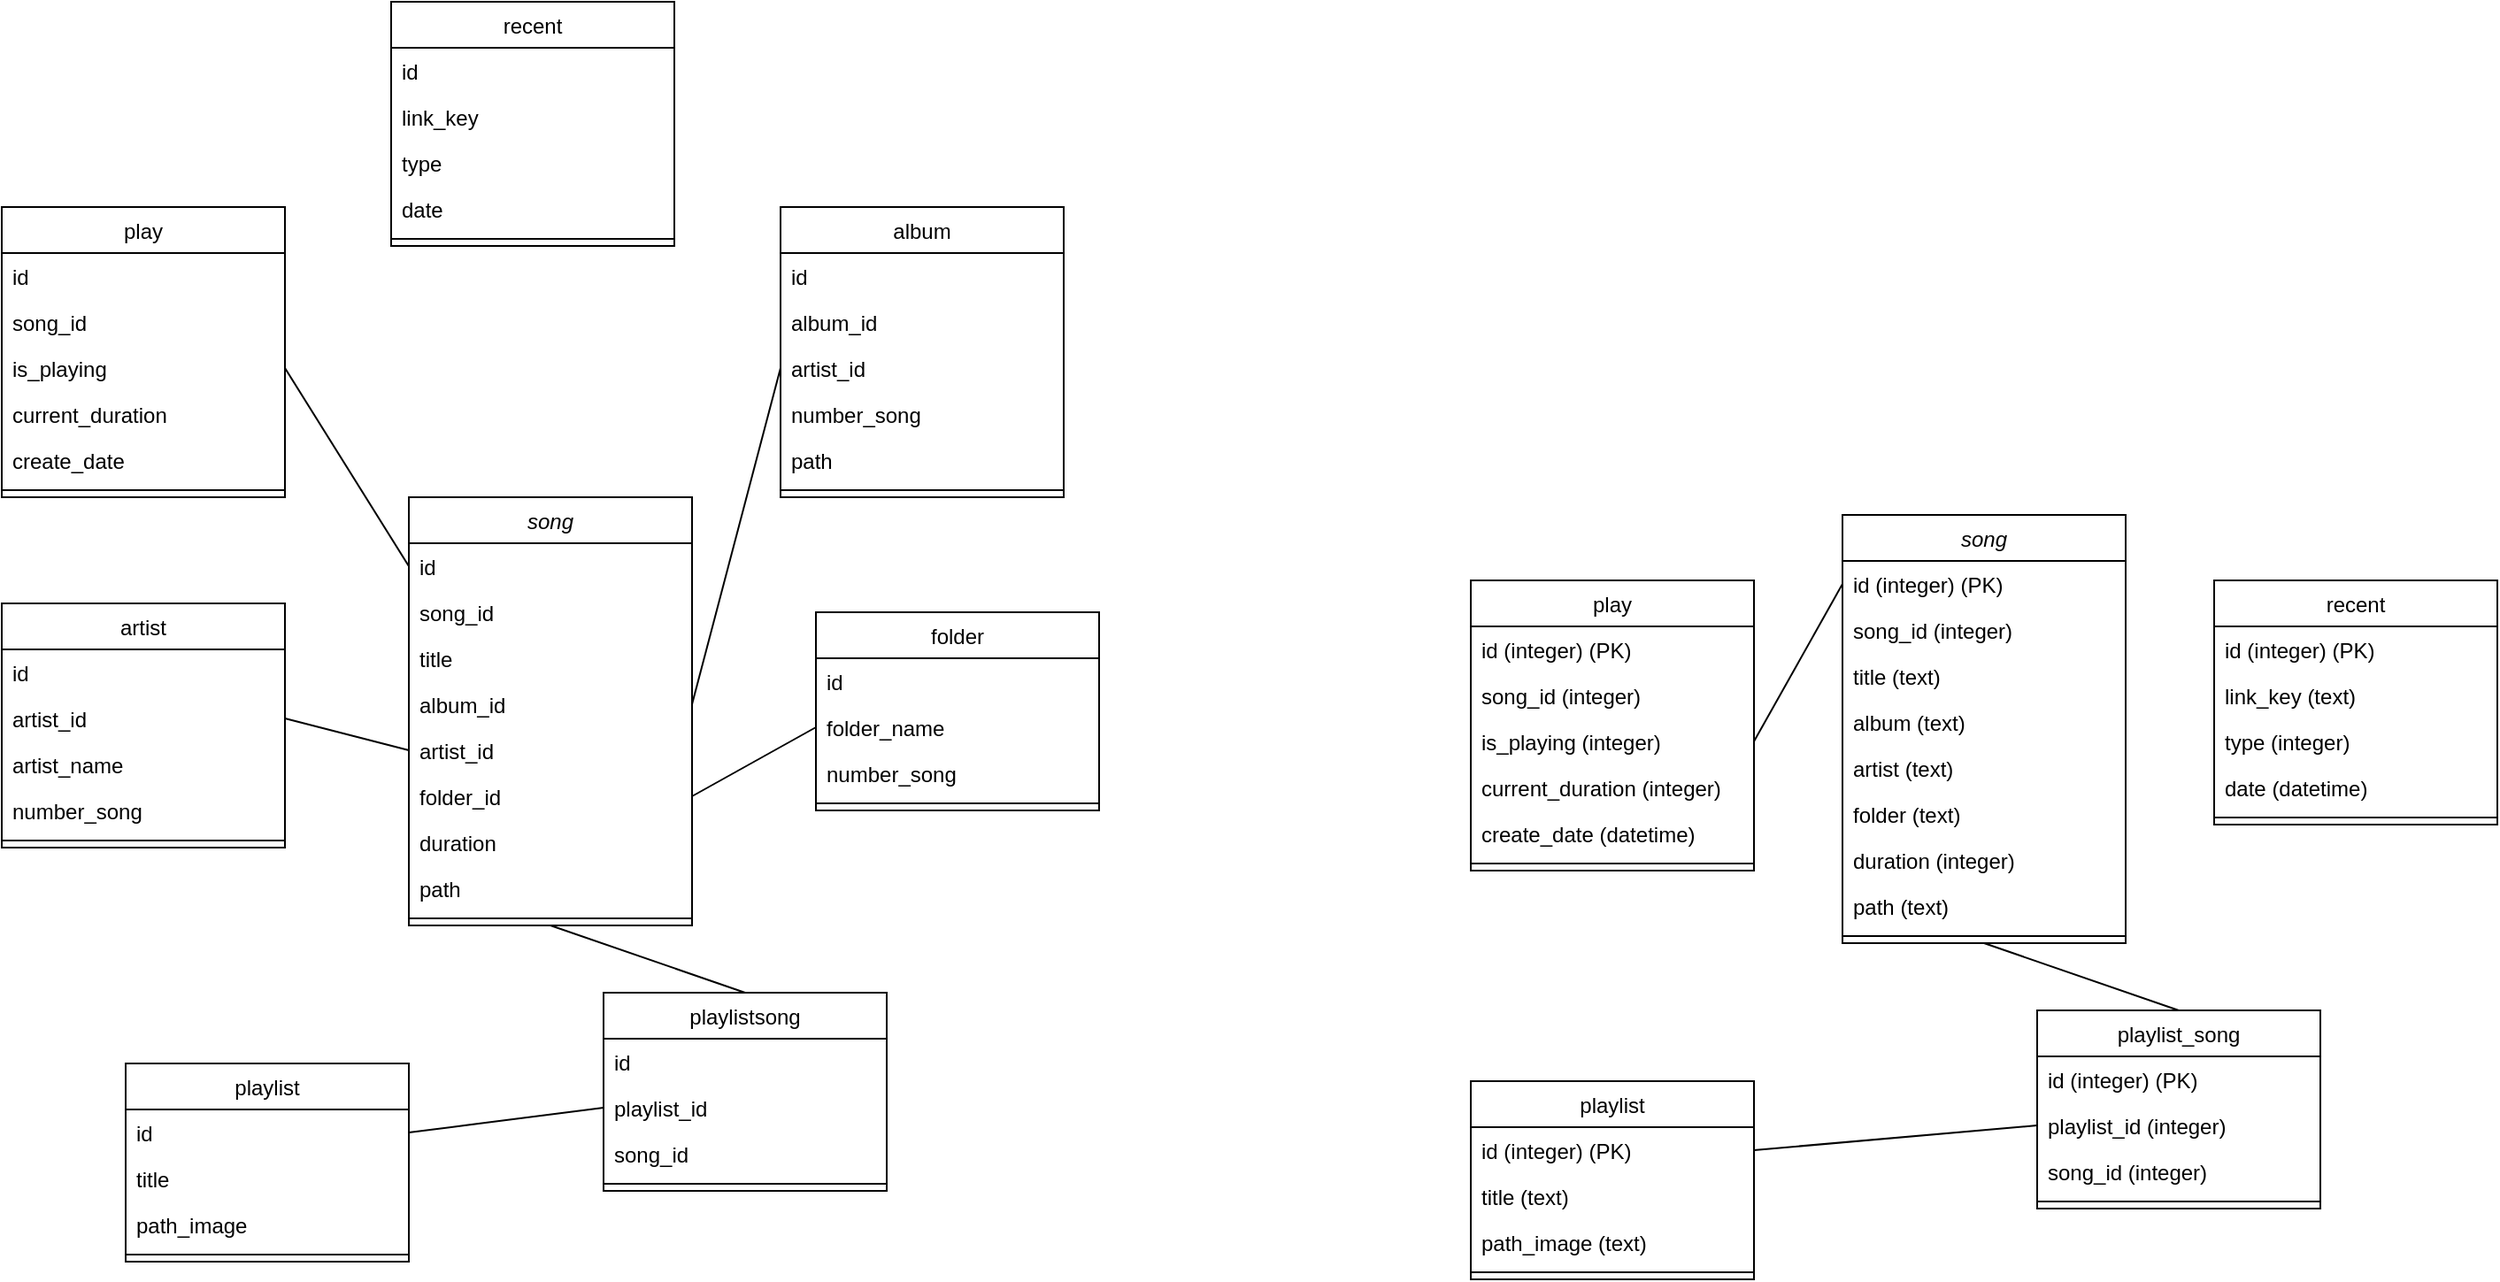 <mxfile version="13.6.2" type="device"><diagram id="C5RBs43oDa-KdzZeNtuy" name="Page-1"><mxGraphModel dx="927" dy="666" grid="0" gridSize="10" guides="1" tooltips="1" connect="1" arrows="1" fold="1" page="1" pageScale="1" pageWidth="827" pageHeight="1169" math="0" shadow="0"><root><mxCell id="WIyWlLk6GJQsqaUBKTNV-0"/><mxCell id="WIyWlLk6GJQsqaUBKTNV-1" parent="WIyWlLk6GJQsqaUBKTNV-0"/><mxCell id="zkfFHV4jXpPFQw0GAbJ--0" value="song" style="swimlane;fontStyle=2;align=center;verticalAlign=top;childLayout=stackLayout;horizontal=1;startSize=26;horizontalStack=0;resizeParent=1;resizeLast=0;collapsible=1;marginBottom=0;rounded=0;shadow=0;strokeWidth=1;" parent="WIyWlLk6GJQsqaUBKTNV-1" vertex="1"><mxGeometry x="350" y="560" width="160" height="242" as="geometry"><mxRectangle x="230" y="140" width="160" height="26" as="alternateBounds"/></mxGeometry></mxCell><mxCell id="zkfFHV4jXpPFQw0GAbJ--1" value="id" style="text;align=left;verticalAlign=top;spacingLeft=4;spacingRight=4;overflow=hidden;rotatable=0;points=[[0,0.5],[1,0.5]];portConstraint=eastwest;" parent="zkfFHV4jXpPFQw0GAbJ--0" vertex="1"><mxGeometry y="26" width="160" height="26" as="geometry"/></mxCell><mxCell id="zkfFHV4jXpPFQw0GAbJ--2" value="song_id" style="text;align=left;verticalAlign=top;spacingLeft=4;spacingRight=4;overflow=hidden;rotatable=0;points=[[0,0.5],[1,0.5]];portConstraint=eastwest;rounded=0;shadow=0;html=0;" parent="zkfFHV4jXpPFQw0GAbJ--0" vertex="1"><mxGeometry y="52" width="160" height="26" as="geometry"/></mxCell><mxCell id="zkfFHV4jXpPFQw0GAbJ--3" value="title" style="text;align=left;verticalAlign=top;spacingLeft=4;spacingRight=4;overflow=hidden;rotatable=0;points=[[0,0.5],[1,0.5]];portConstraint=eastwest;rounded=0;shadow=0;html=0;" parent="zkfFHV4jXpPFQw0GAbJ--0" vertex="1"><mxGeometry y="78" width="160" height="26" as="geometry"/></mxCell><mxCell id="T7ay6vcOlrPZFe_7-ieY-8" value="album_id" style="text;align=left;verticalAlign=top;spacingLeft=4;spacingRight=4;overflow=hidden;rotatable=0;points=[[0,0.5],[1,0.5]];portConstraint=eastwest;rounded=0;shadow=0;html=0;" parent="zkfFHV4jXpPFQw0GAbJ--0" vertex="1"><mxGeometry y="104" width="160" height="26" as="geometry"/></mxCell><mxCell id="T7ay6vcOlrPZFe_7-ieY-4" value="artist_id" style="text;align=left;verticalAlign=top;spacingLeft=4;spacingRight=4;overflow=hidden;rotatable=0;points=[[0,0.5],[1,0.5]];portConstraint=eastwest;rounded=0;shadow=0;html=0;" parent="zkfFHV4jXpPFQw0GAbJ--0" vertex="1"><mxGeometry y="130" width="160" height="26" as="geometry"/></mxCell><mxCell id="T7ay6vcOlrPZFe_7-ieY-6" value="folder_id" style="text;align=left;verticalAlign=top;spacingLeft=4;spacingRight=4;overflow=hidden;rotatable=0;points=[[0,0.5],[1,0.5]];portConstraint=eastwest;rounded=0;shadow=0;html=0;" parent="zkfFHV4jXpPFQw0GAbJ--0" vertex="1"><mxGeometry y="156" width="160" height="26" as="geometry"/></mxCell><mxCell id="T7ay6vcOlrPZFe_7-ieY-5" value="duration" style="text;align=left;verticalAlign=top;spacingLeft=4;spacingRight=4;overflow=hidden;rotatable=0;points=[[0,0.5],[1,0.5]];portConstraint=eastwest;rounded=0;shadow=0;html=0;" parent="zkfFHV4jXpPFQw0GAbJ--0" vertex="1"><mxGeometry y="182" width="160" height="26" as="geometry"/></mxCell><mxCell id="T7ay6vcOlrPZFe_7-ieY-7" value="path" style="text;align=left;verticalAlign=top;spacingLeft=4;spacingRight=4;overflow=hidden;rotatable=0;points=[[0,0.5],[1,0.5]];portConstraint=eastwest;rounded=0;shadow=0;html=0;" parent="zkfFHV4jXpPFQw0GAbJ--0" vertex="1"><mxGeometry y="208" width="160" height="26" as="geometry"/></mxCell><mxCell id="zkfFHV4jXpPFQw0GAbJ--4" value="" style="line;html=1;strokeWidth=1;align=left;verticalAlign=middle;spacingTop=-1;spacingLeft=3;spacingRight=3;rotatable=0;labelPosition=right;points=[];portConstraint=eastwest;" parent="zkfFHV4jXpPFQw0GAbJ--0" vertex="1"><mxGeometry y="234" width="160" height="8" as="geometry"/></mxCell><mxCell id="rISiOXde-N0xdLd4jVQI-17" style="edgeStyle=none;rounded=0;orthogonalLoop=1;jettySize=auto;html=1;entryX=0.5;entryY=1;entryDx=0;entryDy=0;endArrow=none;endFill=0;exitX=0.5;exitY=0;exitDx=0;exitDy=0;" parent="WIyWlLk6GJQsqaUBKTNV-1" source="zkfFHV4jXpPFQw0GAbJ--13" target="zkfFHV4jXpPFQw0GAbJ--0" edge="1"><mxGeometry relative="1" as="geometry"><mxPoint x="580" y="910" as="sourcePoint"/></mxGeometry></mxCell><mxCell id="rISiOXde-N0xdLd4jVQI-13" style="rounded=0;orthogonalLoop=1;jettySize=auto;html=1;exitX=1;exitY=0.5;exitDx=0;exitDy=0;endArrow=none;endFill=0;entryX=0;entryY=0.5;entryDx=0;entryDy=0;" parent="WIyWlLk6GJQsqaUBKTNV-1" source="T7ay6vcOlrPZFe_7-ieY-18" target="zkfFHV4jXpPFQw0GAbJ--1" edge="1"><mxGeometry relative="1" as="geometry"/></mxCell><mxCell id="rISiOXde-N0xdLd4jVQI-14" style="edgeStyle=none;rounded=0;orthogonalLoop=1;jettySize=auto;html=1;exitX=0;exitY=0.5;exitDx=0;exitDy=0;entryX=1;entryY=0.5;entryDx=0;entryDy=0;endArrow=none;endFill=0;" parent="WIyWlLk6GJQsqaUBKTNV-1" source="zkfFHV4jXpPFQw0GAbJ--19" target="T7ay6vcOlrPZFe_7-ieY-8" edge="1"><mxGeometry relative="1" as="geometry"/></mxCell><mxCell id="rISiOXde-N0xdLd4jVQI-15" style="edgeStyle=none;rounded=0;orthogonalLoop=1;jettySize=auto;html=1;exitX=0;exitY=0.5;exitDx=0;exitDy=0;endArrow=none;endFill=0;entryX=1;entryY=0.5;entryDx=0;entryDy=0;" parent="WIyWlLk6GJQsqaUBKTNV-1" source="rISiOXde-N0xdLd4jVQI-10" target="T7ay6vcOlrPZFe_7-ieY-6" edge="1"><mxGeometry relative="1" as="geometry"/></mxCell><mxCell id="rISiOXde-N0xdLd4jVQI-16" style="edgeStyle=none;rounded=0;orthogonalLoop=1;jettySize=auto;html=1;exitX=1;exitY=0.5;exitDx=0;exitDy=0;entryX=0;entryY=0.5;entryDx=0;entryDy=0;endArrow=none;endFill=0;" parent="WIyWlLk6GJQsqaUBKTNV-1" source="rISiOXde-N0xdLd4jVQI-3" target="T7ay6vcOlrPZFe_7-ieY-4" edge="1"><mxGeometry relative="1" as="geometry"/></mxCell><mxCell id="rISiOXde-N0xdLd4jVQI-18" style="edgeStyle=none;rounded=0;orthogonalLoop=1;jettySize=auto;html=1;exitX=0;exitY=0.5;exitDx=0;exitDy=0;entryX=1;entryY=0.5;entryDx=0;entryDy=0;endArrow=none;endFill=0;" parent="WIyWlLk6GJQsqaUBKTNV-1" source="T7ay6vcOlrPZFe_7-ieY-22" target="zkfFHV4jXpPFQw0GAbJ--7" edge="1"><mxGeometry relative="1" as="geometry"/></mxCell><mxCell id="zkfFHV4jXpPFQw0GAbJ--13" value="playlistsong" style="swimlane;fontStyle=0;align=center;verticalAlign=top;childLayout=stackLayout;horizontal=1;startSize=26;horizontalStack=0;resizeParent=1;resizeLast=0;collapsible=1;marginBottom=0;rounded=0;shadow=0;strokeWidth=1;" parent="WIyWlLk6GJQsqaUBKTNV-1" vertex="1"><mxGeometry x="460" y="840" width="160" height="112" as="geometry"><mxRectangle x="340" y="380" width="170" height="26" as="alternateBounds"/></mxGeometry></mxCell><mxCell id="zkfFHV4jXpPFQw0GAbJ--14" value="id" style="text;align=left;verticalAlign=top;spacingLeft=4;spacingRight=4;overflow=hidden;rotatable=0;points=[[0,0.5],[1,0.5]];portConstraint=eastwest;" parent="zkfFHV4jXpPFQw0GAbJ--13" vertex="1"><mxGeometry y="26" width="160" height="26" as="geometry"/></mxCell><mxCell id="T7ay6vcOlrPZFe_7-ieY-22" value="playlist_id" style="text;align=left;verticalAlign=top;spacingLeft=4;spacingRight=4;overflow=hidden;rotatable=0;points=[[0,0.5],[1,0.5]];portConstraint=eastwest;" parent="zkfFHV4jXpPFQw0GAbJ--13" vertex="1"><mxGeometry y="52" width="160" height="26" as="geometry"/></mxCell><mxCell id="T7ay6vcOlrPZFe_7-ieY-24" value="song_id" style="text;align=left;verticalAlign=top;spacingLeft=4;spacingRight=4;overflow=hidden;rotatable=0;points=[[0,0.5],[1,0.5]];portConstraint=eastwest;" parent="zkfFHV4jXpPFQw0GAbJ--13" vertex="1"><mxGeometry y="78" width="160" height="26" as="geometry"/></mxCell><mxCell id="zkfFHV4jXpPFQw0GAbJ--15" value="" style="line;html=1;strokeWidth=1;align=left;verticalAlign=middle;spacingTop=-1;spacingLeft=3;spacingRight=3;rotatable=0;labelPosition=right;points=[];portConstraint=eastwest;" parent="zkfFHV4jXpPFQw0GAbJ--13" vertex="1"><mxGeometry y="104" width="160" height="8" as="geometry"/></mxCell><mxCell id="zkfFHV4jXpPFQw0GAbJ--6" value="playlist" style="swimlane;fontStyle=0;align=center;verticalAlign=top;childLayout=stackLayout;horizontal=1;startSize=26;horizontalStack=0;resizeParent=1;resizeLast=0;collapsible=1;marginBottom=0;rounded=0;shadow=0;strokeWidth=1;" parent="WIyWlLk6GJQsqaUBKTNV-1" vertex="1"><mxGeometry x="190" y="880" width="160" height="112" as="geometry"><mxRectangle x="130" y="380" width="160" height="26" as="alternateBounds"/></mxGeometry></mxCell><mxCell id="zkfFHV4jXpPFQw0GAbJ--7" value="id" style="text;align=left;verticalAlign=top;spacingLeft=4;spacingRight=4;overflow=hidden;rotatable=0;points=[[0,0.5],[1,0.5]];portConstraint=eastwest;" parent="zkfFHV4jXpPFQw0GAbJ--6" vertex="1"><mxGeometry y="26" width="160" height="26" as="geometry"/></mxCell><mxCell id="T7ay6vcOlrPZFe_7-ieY-25" value="title" style="text;align=left;verticalAlign=top;spacingLeft=4;spacingRight=4;overflow=hidden;rotatable=0;points=[[0,0.5],[1,0.5]];portConstraint=eastwest;rounded=0;shadow=0;html=0;" parent="zkfFHV4jXpPFQw0GAbJ--6" vertex="1"><mxGeometry y="52" width="160" height="26" as="geometry"/></mxCell><mxCell id="zkfFHV4jXpPFQw0GAbJ--8" value="path_image" style="text;align=left;verticalAlign=top;spacingLeft=4;spacingRight=4;overflow=hidden;rotatable=0;points=[[0,0.5],[1,0.5]];portConstraint=eastwest;rounded=0;shadow=0;html=0;" parent="zkfFHV4jXpPFQw0GAbJ--6" vertex="1"><mxGeometry y="78" width="160" height="26" as="geometry"/></mxCell><mxCell id="zkfFHV4jXpPFQw0GAbJ--9" value="" style="line;html=1;strokeWidth=1;align=left;verticalAlign=middle;spacingTop=-1;spacingLeft=3;spacingRight=3;rotatable=0;labelPosition=right;points=[];portConstraint=eastwest;" parent="zkfFHV4jXpPFQw0GAbJ--6" vertex="1"><mxGeometry y="104" width="160" height="8" as="geometry"/></mxCell><mxCell id="rISiOXde-N0xdLd4jVQI-0" value="artist" style="swimlane;fontStyle=0;align=center;verticalAlign=top;childLayout=stackLayout;horizontal=1;startSize=26;horizontalStack=0;resizeParent=1;resizeLast=0;collapsible=1;marginBottom=0;rounded=0;shadow=0;strokeWidth=1;" parent="WIyWlLk6GJQsqaUBKTNV-1" vertex="1"><mxGeometry x="120" y="620" width="160" height="138" as="geometry"><mxRectangle x="550" y="140" width="160" height="26" as="alternateBounds"/></mxGeometry></mxCell><mxCell id="rISiOXde-N0xdLd4jVQI-1" value="id" style="text;align=left;verticalAlign=top;spacingLeft=4;spacingRight=4;overflow=hidden;rotatable=0;points=[[0,0.5],[1,0.5]];portConstraint=eastwest;" parent="rISiOXde-N0xdLd4jVQI-0" vertex="1"><mxGeometry y="26" width="160" height="26" as="geometry"/></mxCell><mxCell id="rISiOXde-N0xdLd4jVQI-3" value="artist_id" style="text;align=left;verticalAlign=top;spacingLeft=4;spacingRight=4;overflow=hidden;rotatable=0;points=[[0,0.5],[1,0.5]];portConstraint=eastwest;rounded=0;shadow=0;html=0;" parent="rISiOXde-N0xdLd4jVQI-0" vertex="1"><mxGeometry y="52" width="160" height="26" as="geometry"/></mxCell><mxCell id="rISiOXde-N0xdLd4jVQI-2" value="artist_name" style="text;align=left;verticalAlign=top;spacingLeft=4;spacingRight=4;overflow=hidden;rotatable=0;points=[[0,0.5],[1,0.5]];portConstraint=eastwest;" parent="rISiOXde-N0xdLd4jVQI-0" vertex="1"><mxGeometry y="78" width="160" height="26" as="geometry"/></mxCell><mxCell id="rISiOXde-N0xdLd4jVQI-4" value="number_song" style="text;align=left;verticalAlign=top;spacingLeft=4;spacingRight=4;overflow=hidden;rotatable=0;points=[[0,0.5],[1,0.5]];portConstraint=eastwest;rounded=0;shadow=0;html=0;" parent="rISiOXde-N0xdLd4jVQI-0" vertex="1"><mxGeometry y="104" width="160" height="26" as="geometry"/></mxCell><mxCell id="rISiOXde-N0xdLd4jVQI-6" value="" style="line;html=1;strokeWidth=1;align=left;verticalAlign=middle;spacingTop=-1;spacingLeft=3;spacingRight=3;rotatable=0;labelPosition=right;points=[];portConstraint=eastwest;" parent="rISiOXde-N0xdLd4jVQI-0" vertex="1"><mxGeometry y="130" width="160" height="8" as="geometry"/></mxCell><mxCell id="rISiOXde-N0xdLd4jVQI-7" value="folder" style="swimlane;fontStyle=0;align=center;verticalAlign=top;childLayout=stackLayout;horizontal=1;startSize=26;horizontalStack=0;resizeParent=1;resizeLast=0;collapsible=1;marginBottom=0;rounded=0;shadow=0;strokeWidth=1;" parent="WIyWlLk6GJQsqaUBKTNV-1" vertex="1"><mxGeometry x="580" y="625" width="160" height="112" as="geometry"><mxRectangle x="550" y="140" width="160" height="26" as="alternateBounds"/></mxGeometry></mxCell><mxCell id="rISiOXde-N0xdLd4jVQI-8" value="id" style="text;align=left;verticalAlign=top;spacingLeft=4;spacingRight=4;overflow=hidden;rotatable=0;points=[[0,0.5],[1,0.5]];portConstraint=eastwest;" parent="rISiOXde-N0xdLd4jVQI-7" vertex="1"><mxGeometry y="26" width="160" height="26" as="geometry"/></mxCell><mxCell id="rISiOXde-N0xdLd4jVQI-10" value="folder_name" style="text;align=left;verticalAlign=top;spacingLeft=4;spacingRight=4;overflow=hidden;rotatable=0;points=[[0,0.5],[1,0.5]];portConstraint=eastwest;" parent="rISiOXde-N0xdLd4jVQI-7" vertex="1"><mxGeometry y="52" width="160" height="26" as="geometry"/></mxCell><mxCell id="rISiOXde-N0xdLd4jVQI-11" value="number_song" style="text;align=left;verticalAlign=top;spacingLeft=4;spacingRight=4;overflow=hidden;rotatable=0;points=[[0,0.5],[1,0.5]];portConstraint=eastwest;rounded=0;shadow=0;html=0;" parent="rISiOXde-N0xdLd4jVQI-7" vertex="1"><mxGeometry y="78" width="160" height="26" as="geometry"/></mxCell><mxCell id="rISiOXde-N0xdLd4jVQI-12" value="" style="line;html=1;strokeWidth=1;align=left;verticalAlign=middle;spacingTop=-1;spacingLeft=3;spacingRight=3;rotatable=0;labelPosition=right;points=[];portConstraint=eastwest;" parent="rISiOXde-N0xdLd4jVQI-7" vertex="1"><mxGeometry y="104" width="160" height="8" as="geometry"/></mxCell><mxCell id="zkfFHV4jXpPFQw0GAbJ--17" value="album" style="swimlane;fontStyle=0;align=center;verticalAlign=top;childLayout=stackLayout;horizontal=1;startSize=26;horizontalStack=0;resizeParent=1;resizeLast=0;collapsible=1;marginBottom=0;rounded=0;shadow=0;strokeWidth=1;" parent="WIyWlLk6GJQsqaUBKTNV-1" vertex="1"><mxGeometry x="560" y="396" width="160" height="164" as="geometry"><mxRectangle x="550" y="140" width="160" height="26" as="alternateBounds"/></mxGeometry></mxCell><mxCell id="zkfFHV4jXpPFQw0GAbJ--18" value="id" style="text;align=left;verticalAlign=top;spacingLeft=4;spacingRight=4;overflow=hidden;rotatable=0;points=[[0,0.5],[1,0.5]];portConstraint=eastwest;" parent="zkfFHV4jXpPFQw0GAbJ--17" vertex="1"><mxGeometry y="26" width="160" height="26" as="geometry"/></mxCell><mxCell id="T7ay6vcOlrPZFe_7-ieY-23" value="album_id" style="text;align=left;verticalAlign=top;spacingLeft=4;spacingRight=4;overflow=hidden;rotatable=0;points=[[0,0.5],[1,0.5]];portConstraint=eastwest;" parent="zkfFHV4jXpPFQw0GAbJ--17" vertex="1"><mxGeometry y="52" width="160" height="26" as="geometry"/></mxCell><mxCell id="zkfFHV4jXpPFQw0GAbJ--19" value="artist_id" style="text;align=left;verticalAlign=top;spacingLeft=4;spacingRight=4;overflow=hidden;rotatable=0;points=[[0,0.5],[1,0.5]];portConstraint=eastwest;rounded=0;shadow=0;html=0;" parent="zkfFHV4jXpPFQw0GAbJ--17" vertex="1"><mxGeometry y="78" width="160" height="26" as="geometry"/></mxCell><mxCell id="zkfFHV4jXpPFQw0GAbJ--21" value="number_song" style="text;align=left;verticalAlign=top;spacingLeft=4;spacingRight=4;overflow=hidden;rotatable=0;points=[[0,0.5],[1,0.5]];portConstraint=eastwest;rounded=0;shadow=0;html=0;" parent="zkfFHV4jXpPFQw0GAbJ--17" vertex="1"><mxGeometry y="104" width="160" height="26" as="geometry"/></mxCell><mxCell id="zkfFHV4jXpPFQw0GAbJ--20" value="path" style="text;align=left;verticalAlign=top;spacingLeft=4;spacingRight=4;overflow=hidden;rotatable=0;points=[[0,0.5],[1,0.5]];portConstraint=eastwest;rounded=0;shadow=0;html=0;" parent="zkfFHV4jXpPFQw0GAbJ--17" vertex="1"><mxGeometry y="130" width="160" height="26" as="geometry"/></mxCell><mxCell id="zkfFHV4jXpPFQw0GAbJ--23" value="" style="line;html=1;strokeWidth=1;align=left;verticalAlign=middle;spacingTop=-1;spacingLeft=3;spacingRight=3;rotatable=0;labelPosition=right;points=[];portConstraint=eastwest;" parent="zkfFHV4jXpPFQw0GAbJ--17" vertex="1"><mxGeometry y="156" width="160" height="8" as="geometry"/></mxCell><mxCell id="T7ay6vcOlrPZFe_7-ieY-15" value="play" style="swimlane;fontStyle=0;align=center;verticalAlign=top;childLayout=stackLayout;horizontal=1;startSize=26;horizontalStack=0;resizeParent=1;resizeLast=0;collapsible=1;marginBottom=0;rounded=0;shadow=0;strokeWidth=1;" parent="WIyWlLk6GJQsqaUBKTNV-1" vertex="1"><mxGeometry x="120" y="396" width="160" height="164" as="geometry"><mxRectangle x="550" y="140" width="160" height="26" as="alternateBounds"/></mxGeometry></mxCell><mxCell id="T7ay6vcOlrPZFe_7-ieY-16" value="id" style="text;align=left;verticalAlign=top;spacingLeft=4;spacingRight=4;overflow=hidden;rotatable=0;points=[[0,0.5],[1,0.5]];portConstraint=eastwest;" parent="T7ay6vcOlrPZFe_7-ieY-15" vertex="1"><mxGeometry y="26" width="160" height="26" as="geometry"/></mxCell><mxCell id="T7ay6vcOlrPZFe_7-ieY-17" value="song_id" style="text;align=left;verticalAlign=top;spacingLeft=4;spacingRight=4;overflow=hidden;rotatable=0;points=[[0,0.5],[1,0.5]];portConstraint=eastwest;rounded=0;shadow=0;html=0;" parent="T7ay6vcOlrPZFe_7-ieY-15" vertex="1"><mxGeometry y="52" width="160" height="26" as="geometry"/></mxCell><mxCell id="T7ay6vcOlrPZFe_7-ieY-18" value="is_playing" style="text;align=left;verticalAlign=top;spacingLeft=4;spacingRight=4;overflow=hidden;rotatable=0;points=[[0,0.5],[1,0.5]];portConstraint=eastwest;rounded=0;shadow=0;html=0;" parent="T7ay6vcOlrPZFe_7-ieY-15" vertex="1"><mxGeometry y="78" width="160" height="26" as="geometry"/></mxCell><mxCell id="T7ay6vcOlrPZFe_7-ieY-19" value="current_duration" style="text;align=left;verticalAlign=top;spacingLeft=4;spacingRight=4;overflow=hidden;rotatable=0;points=[[0,0.5],[1,0.5]];portConstraint=eastwest;rounded=0;shadow=0;html=0;" parent="T7ay6vcOlrPZFe_7-ieY-15" vertex="1"><mxGeometry y="104" width="160" height="26" as="geometry"/></mxCell><mxCell id="T7ay6vcOlrPZFe_7-ieY-21" value="create_date" style="text;align=left;verticalAlign=top;spacingLeft=4;spacingRight=4;overflow=hidden;rotatable=0;points=[[0,0.5],[1,0.5]];portConstraint=eastwest;rounded=0;shadow=0;html=0;" parent="T7ay6vcOlrPZFe_7-ieY-15" vertex="1"><mxGeometry y="130" width="160" height="26" as="geometry"/></mxCell><mxCell id="T7ay6vcOlrPZFe_7-ieY-20" value="" style="line;html=1;strokeWidth=1;align=left;verticalAlign=middle;spacingTop=-1;spacingLeft=3;spacingRight=3;rotatable=0;labelPosition=right;points=[];portConstraint=eastwest;" parent="T7ay6vcOlrPZFe_7-ieY-15" vertex="1"><mxGeometry y="156" width="160" height="8" as="geometry"/></mxCell><mxCell id="T7ay6vcOlrPZFe_7-ieY-9" value="recent" style="swimlane;fontStyle=0;align=center;verticalAlign=top;childLayout=stackLayout;horizontal=1;startSize=26;horizontalStack=0;resizeParent=1;resizeLast=0;collapsible=1;marginBottom=0;rounded=0;shadow=0;strokeWidth=1;" parent="WIyWlLk6GJQsqaUBKTNV-1" vertex="1"><mxGeometry x="340" y="280" width="160" height="138" as="geometry"><mxRectangle x="550" y="140" width="160" height="26" as="alternateBounds"/></mxGeometry></mxCell><mxCell id="T7ay6vcOlrPZFe_7-ieY-10" value="id" style="text;align=left;verticalAlign=top;spacingLeft=4;spacingRight=4;overflow=hidden;rotatable=0;points=[[0,0.5],[1,0.5]];portConstraint=eastwest;" parent="T7ay6vcOlrPZFe_7-ieY-9" vertex="1"><mxGeometry y="26" width="160" height="26" as="geometry"/></mxCell><mxCell id="T7ay6vcOlrPZFe_7-ieY-11" value="link_key" style="text;align=left;verticalAlign=top;spacingLeft=4;spacingRight=4;overflow=hidden;rotatable=0;points=[[0,0.5],[1,0.5]];portConstraint=eastwest;rounded=0;shadow=0;html=0;" parent="T7ay6vcOlrPZFe_7-ieY-9" vertex="1"><mxGeometry y="52" width="160" height="26" as="geometry"/></mxCell><mxCell id="T7ay6vcOlrPZFe_7-ieY-12" value="type" style="text;align=left;verticalAlign=top;spacingLeft=4;spacingRight=4;overflow=hidden;rotatable=0;points=[[0,0.5],[1,0.5]];portConstraint=eastwest;rounded=0;shadow=0;html=0;" parent="T7ay6vcOlrPZFe_7-ieY-9" vertex="1"><mxGeometry y="78" width="160" height="26" as="geometry"/></mxCell><mxCell id="T7ay6vcOlrPZFe_7-ieY-13" value="date" style="text;align=left;verticalAlign=top;spacingLeft=4;spacingRight=4;overflow=hidden;rotatable=0;points=[[0,0.5],[1,0.5]];portConstraint=eastwest;rounded=0;shadow=0;html=0;" parent="T7ay6vcOlrPZFe_7-ieY-9" vertex="1"><mxGeometry y="104" width="160" height="26" as="geometry"/></mxCell><mxCell id="T7ay6vcOlrPZFe_7-ieY-14" value="" style="line;html=1;strokeWidth=1;align=left;verticalAlign=middle;spacingTop=-1;spacingLeft=3;spacingRight=3;rotatable=0;labelPosition=right;points=[];portConstraint=eastwest;" parent="T7ay6vcOlrPZFe_7-ieY-9" vertex="1"><mxGeometry y="130" width="160" height="8" as="geometry"/></mxCell><mxCell id="UddVFrxQ8nMZNFqllK8L-10" style="edgeStyle=none;rounded=0;orthogonalLoop=1;jettySize=auto;html=1;entryX=0.5;entryY=1;entryDx=0;entryDy=0;endArrow=none;endFill=0;exitX=0.5;exitY=0;exitDx=0;exitDy=0;" parent="WIyWlLk6GJQsqaUBKTNV-1" source="UddVFrxQ8nMZNFqllK8L-16" target="UddVFrxQ8nMZNFqllK8L-0" edge="1"><mxGeometry relative="1" as="geometry"><mxPoint x="1390" y="920" as="sourcePoint"/></mxGeometry></mxCell><mxCell id="UddVFrxQ8nMZNFqllK8L-11" style="rounded=0;orthogonalLoop=1;jettySize=auto;html=1;exitX=1;exitY=0.5;exitDx=0;exitDy=0;endArrow=none;endFill=0;entryX=0;entryY=0.5;entryDx=0;entryDy=0;" parent="WIyWlLk6GJQsqaUBKTNV-1" source="UddVFrxQ8nMZNFqllK8L-47" target="UddVFrxQ8nMZNFqllK8L-1" edge="1"><mxGeometry relative="1" as="geometry"/></mxCell><mxCell id="UddVFrxQ8nMZNFqllK8L-15" style="edgeStyle=none;rounded=0;orthogonalLoop=1;jettySize=auto;html=1;exitX=0;exitY=0.5;exitDx=0;exitDy=0;entryX=1;entryY=0.5;entryDx=0;entryDy=0;endArrow=none;endFill=0;" parent="WIyWlLk6GJQsqaUBKTNV-1" source="UddVFrxQ8nMZNFqllK8L-18" target="UddVFrxQ8nMZNFqllK8L-22" edge="1"><mxGeometry relative="1" as="geometry"/></mxCell><mxCell id="UddVFrxQ8nMZNFqllK8L-0" value="song" style="swimlane;fontStyle=2;align=center;verticalAlign=top;childLayout=stackLayout;horizontal=1;startSize=26;horizontalStack=0;resizeParent=1;resizeLast=0;collapsible=1;marginBottom=0;rounded=0;shadow=0;strokeWidth=1;" parent="WIyWlLk6GJQsqaUBKTNV-1" vertex="1"><mxGeometry x="1160" y="570" width="160" height="242" as="geometry"><mxRectangle x="230" y="140" width="160" height="26" as="alternateBounds"/></mxGeometry></mxCell><mxCell id="UddVFrxQ8nMZNFqllK8L-1" value="id (integer) (PK)" style="text;align=left;verticalAlign=top;spacingLeft=4;spacingRight=4;overflow=hidden;rotatable=0;points=[[0,0.5],[1,0.5]];portConstraint=eastwest;" parent="UddVFrxQ8nMZNFqllK8L-0" vertex="1"><mxGeometry y="26" width="160" height="26" as="geometry"/></mxCell><mxCell id="UddVFrxQ8nMZNFqllK8L-2" value="song_id (integer)" style="text;align=left;verticalAlign=top;spacingLeft=4;spacingRight=4;overflow=hidden;rotatable=0;points=[[0,0.5],[1,0.5]];portConstraint=eastwest;rounded=0;shadow=0;html=0;" parent="UddVFrxQ8nMZNFqllK8L-0" vertex="1"><mxGeometry y="52" width="160" height="26" as="geometry"/></mxCell><mxCell id="UddVFrxQ8nMZNFqllK8L-3" value="title (text)" style="text;align=left;verticalAlign=top;spacingLeft=4;spacingRight=4;overflow=hidden;rotatable=0;points=[[0,0.5],[1,0.5]];portConstraint=eastwest;rounded=0;shadow=0;html=0;" parent="UddVFrxQ8nMZNFqllK8L-0" vertex="1"><mxGeometry y="78" width="160" height="26" as="geometry"/></mxCell><mxCell id="UddVFrxQ8nMZNFqllK8L-4" value="album (text)" style="text;align=left;verticalAlign=top;spacingLeft=4;spacingRight=4;overflow=hidden;rotatable=0;points=[[0,0.5],[1,0.5]];portConstraint=eastwest;rounded=0;shadow=0;html=0;" parent="UddVFrxQ8nMZNFqllK8L-0" vertex="1"><mxGeometry y="104" width="160" height="26" as="geometry"/></mxCell><mxCell id="UddVFrxQ8nMZNFqllK8L-5" value="artist (text)" style="text;align=left;verticalAlign=top;spacingLeft=4;spacingRight=4;overflow=hidden;rotatable=0;points=[[0,0.5],[1,0.5]];portConstraint=eastwest;rounded=0;shadow=0;html=0;" parent="UddVFrxQ8nMZNFqllK8L-0" vertex="1"><mxGeometry y="130" width="160" height="26" as="geometry"/></mxCell><mxCell id="UddVFrxQ8nMZNFqllK8L-6" value="folder (text)" style="text;align=left;verticalAlign=top;spacingLeft=4;spacingRight=4;overflow=hidden;rotatable=0;points=[[0,0.5],[1,0.5]];portConstraint=eastwest;rounded=0;shadow=0;html=0;" parent="UddVFrxQ8nMZNFqllK8L-0" vertex="1"><mxGeometry y="156" width="160" height="26" as="geometry"/></mxCell><mxCell id="UddVFrxQ8nMZNFqllK8L-7" value="duration (integer)" style="text;align=left;verticalAlign=top;spacingLeft=4;spacingRight=4;overflow=hidden;rotatable=0;points=[[0,0.5],[1,0.5]];portConstraint=eastwest;rounded=0;shadow=0;html=0;" parent="UddVFrxQ8nMZNFqllK8L-0" vertex="1"><mxGeometry y="182" width="160" height="26" as="geometry"/></mxCell><mxCell id="UddVFrxQ8nMZNFqllK8L-8" value="path (text)" style="text;align=left;verticalAlign=top;spacingLeft=4;spacingRight=4;overflow=hidden;rotatable=0;points=[[0,0.5],[1,0.5]];portConstraint=eastwest;rounded=0;shadow=0;html=0;" parent="UddVFrxQ8nMZNFqllK8L-0" vertex="1"><mxGeometry y="208" width="160" height="26" as="geometry"/></mxCell><mxCell id="UddVFrxQ8nMZNFqllK8L-9" value="" style="line;html=1;strokeWidth=1;align=left;verticalAlign=middle;spacingTop=-1;spacingLeft=3;spacingRight=3;rotatable=0;labelPosition=right;points=[];portConstraint=eastwest;" parent="UddVFrxQ8nMZNFqllK8L-0" vertex="1"><mxGeometry y="234" width="160" height="8" as="geometry"/></mxCell><mxCell id="UddVFrxQ8nMZNFqllK8L-16" value="playlist_song" style="swimlane;fontStyle=0;align=center;verticalAlign=top;childLayout=stackLayout;horizontal=1;startSize=26;horizontalStack=0;resizeParent=1;resizeLast=0;collapsible=1;marginBottom=0;rounded=0;shadow=0;strokeWidth=1;" parent="WIyWlLk6GJQsqaUBKTNV-1" vertex="1"><mxGeometry x="1270" y="850" width="160" height="112" as="geometry"><mxRectangle x="340" y="380" width="170" height="26" as="alternateBounds"/></mxGeometry></mxCell><mxCell id="UddVFrxQ8nMZNFqllK8L-17" value="id (integer) (PK)" style="text;align=left;verticalAlign=top;spacingLeft=4;spacingRight=4;overflow=hidden;rotatable=0;points=[[0,0.5],[1,0.5]];portConstraint=eastwest;" parent="UddVFrxQ8nMZNFqllK8L-16" vertex="1"><mxGeometry y="26" width="160" height="26" as="geometry"/></mxCell><mxCell id="UddVFrxQ8nMZNFqllK8L-18" value="playlist_id (integer)" style="text;align=left;verticalAlign=top;spacingLeft=4;spacingRight=4;overflow=hidden;rotatable=0;points=[[0,0.5],[1,0.5]];portConstraint=eastwest;" parent="UddVFrxQ8nMZNFqllK8L-16" vertex="1"><mxGeometry y="52" width="160" height="26" as="geometry"/></mxCell><mxCell id="UddVFrxQ8nMZNFqllK8L-19" value="song_id (integer)" style="text;align=left;verticalAlign=top;spacingLeft=4;spacingRight=4;overflow=hidden;rotatable=0;points=[[0,0.5],[1,0.5]];portConstraint=eastwest;" parent="UddVFrxQ8nMZNFqllK8L-16" vertex="1"><mxGeometry y="78" width="160" height="26" as="geometry"/></mxCell><mxCell id="UddVFrxQ8nMZNFqllK8L-20" value="" style="line;html=1;strokeWidth=1;align=left;verticalAlign=middle;spacingTop=-1;spacingLeft=3;spacingRight=3;rotatable=0;labelPosition=right;points=[];portConstraint=eastwest;" parent="UddVFrxQ8nMZNFqllK8L-16" vertex="1"><mxGeometry y="104" width="160" height="8" as="geometry"/></mxCell><mxCell id="UddVFrxQ8nMZNFqllK8L-21" value="playlist" style="swimlane;fontStyle=0;align=center;verticalAlign=top;childLayout=stackLayout;horizontal=1;startSize=26;horizontalStack=0;resizeParent=1;resizeLast=0;collapsible=1;marginBottom=0;rounded=0;shadow=0;strokeWidth=1;" parent="WIyWlLk6GJQsqaUBKTNV-1" vertex="1"><mxGeometry x="950" y="890" width="160" height="112" as="geometry"><mxRectangle x="130" y="380" width="160" height="26" as="alternateBounds"/></mxGeometry></mxCell><mxCell id="UddVFrxQ8nMZNFqllK8L-22" value="id (integer) (PK)" style="text;align=left;verticalAlign=top;spacingLeft=4;spacingRight=4;overflow=hidden;rotatable=0;points=[[0,0.5],[1,0.5]];portConstraint=eastwest;" parent="UddVFrxQ8nMZNFqllK8L-21" vertex="1"><mxGeometry y="26" width="160" height="26" as="geometry"/></mxCell><mxCell id="UddVFrxQ8nMZNFqllK8L-23" value="title (text)" style="text;align=left;verticalAlign=top;spacingLeft=4;spacingRight=4;overflow=hidden;rotatable=0;points=[[0,0.5],[1,0.5]];portConstraint=eastwest;rounded=0;shadow=0;html=0;" parent="UddVFrxQ8nMZNFqllK8L-21" vertex="1"><mxGeometry y="52" width="160" height="26" as="geometry"/></mxCell><mxCell id="UddVFrxQ8nMZNFqllK8L-24" value="path_image (text)" style="text;align=left;verticalAlign=top;spacingLeft=4;spacingRight=4;overflow=hidden;rotatable=0;points=[[0,0.5],[1,0.5]];portConstraint=eastwest;rounded=0;shadow=0;html=0;" parent="UddVFrxQ8nMZNFqllK8L-21" vertex="1"><mxGeometry y="78" width="160" height="26" as="geometry"/></mxCell><mxCell id="UddVFrxQ8nMZNFqllK8L-25" value="" style="line;html=1;strokeWidth=1;align=left;verticalAlign=middle;spacingTop=-1;spacingLeft=3;spacingRight=3;rotatable=0;labelPosition=right;points=[];portConstraint=eastwest;" parent="UddVFrxQ8nMZNFqllK8L-21" vertex="1"><mxGeometry y="104" width="160" height="8" as="geometry"/></mxCell><mxCell id="UddVFrxQ8nMZNFqllK8L-44" value="play" style="swimlane;fontStyle=0;align=center;verticalAlign=top;childLayout=stackLayout;horizontal=1;startSize=26;horizontalStack=0;resizeParent=1;resizeLast=0;collapsible=1;marginBottom=0;rounded=0;shadow=0;strokeWidth=1;" parent="WIyWlLk6GJQsqaUBKTNV-1" vertex="1"><mxGeometry x="950" y="607" width="160" height="164" as="geometry"><mxRectangle x="550" y="140" width="160" height="26" as="alternateBounds"/></mxGeometry></mxCell><mxCell id="UddVFrxQ8nMZNFqllK8L-45" value="id (integer) (PK)" style="text;align=left;verticalAlign=top;spacingLeft=4;spacingRight=4;overflow=hidden;rotatable=0;points=[[0,0.5],[1,0.5]];portConstraint=eastwest;" parent="UddVFrxQ8nMZNFqllK8L-44" vertex="1"><mxGeometry y="26" width="160" height="26" as="geometry"/></mxCell><mxCell id="UddVFrxQ8nMZNFqllK8L-46" value="song_id (integer)" style="text;align=left;verticalAlign=top;spacingLeft=4;spacingRight=4;overflow=hidden;rotatable=0;points=[[0,0.5],[1,0.5]];portConstraint=eastwest;rounded=0;shadow=0;html=0;" parent="UddVFrxQ8nMZNFqllK8L-44" vertex="1"><mxGeometry y="52" width="160" height="26" as="geometry"/></mxCell><mxCell id="UddVFrxQ8nMZNFqllK8L-47" value="is_playing (integer)" style="text;align=left;verticalAlign=top;spacingLeft=4;spacingRight=4;overflow=hidden;rotatable=0;points=[[0,0.5],[1,0.5]];portConstraint=eastwest;rounded=0;shadow=0;html=0;" parent="UddVFrxQ8nMZNFqllK8L-44" vertex="1"><mxGeometry y="78" width="160" height="26" as="geometry"/></mxCell><mxCell id="UddVFrxQ8nMZNFqllK8L-48" value="current_duration (integer)" style="text;align=left;verticalAlign=top;spacingLeft=4;spacingRight=4;overflow=hidden;rotatable=0;points=[[0,0.5],[1,0.5]];portConstraint=eastwest;rounded=0;shadow=0;html=0;" parent="UddVFrxQ8nMZNFqllK8L-44" vertex="1"><mxGeometry y="104" width="160" height="26" as="geometry"/></mxCell><mxCell id="UddVFrxQ8nMZNFqllK8L-49" value="create_date (datetime)" style="text;align=left;verticalAlign=top;spacingLeft=4;spacingRight=4;overflow=hidden;rotatable=0;points=[[0,0.5],[1,0.5]];portConstraint=eastwest;rounded=0;shadow=0;html=0;" parent="UddVFrxQ8nMZNFqllK8L-44" vertex="1"><mxGeometry y="130" width="160" height="26" as="geometry"/></mxCell><mxCell id="UddVFrxQ8nMZNFqllK8L-50" value="" style="line;html=1;strokeWidth=1;align=left;verticalAlign=middle;spacingTop=-1;spacingLeft=3;spacingRight=3;rotatable=0;labelPosition=right;points=[];portConstraint=eastwest;" parent="UddVFrxQ8nMZNFqllK8L-44" vertex="1"><mxGeometry y="156" width="160" height="8" as="geometry"/></mxCell><mxCell id="UddVFrxQ8nMZNFqllK8L-51" value="recent" style="swimlane;fontStyle=0;align=center;verticalAlign=top;childLayout=stackLayout;horizontal=1;startSize=26;horizontalStack=0;resizeParent=1;resizeLast=0;collapsible=1;marginBottom=0;rounded=0;shadow=0;strokeWidth=1;" parent="WIyWlLk6GJQsqaUBKTNV-1" vertex="1"><mxGeometry x="1370" y="607" width="160" height="138" as="geometry"><mxRectangle x="550" y="140" width="160" height="26" as="alternateBounds"/></mxGeometry></mxCell><mxCell id="UddVFrxQ8nMZNFqllK8L-52" value="id (integer) (PK)" style="text;align=left;verticalAlign=top;spacingLeft=4;spacingRight=4;overflow=hidden;rotatable=0;points=[[0,0.5],[1,0.5]];portConstraint=eastwest;" parent="UddVFrxQ8nMZNFqllK8L-51" vertex="1"><mxGeometry y="26" width="160" height="26" as="geometry"/></mxCell><mxCell id="UddVFrxQ8nMZNFqllK8L-53" value="link_key (text)" style="text;align=left;verticalAlign=top;spacingLeft=4;spacingRight=4;overflow=hidden;rotatable=0;points=[[0,0.5],[1,0.5]];portConstraint=eastwest;rounded=0;shadow=0;html=0;" parent="UddVFrxQ8nMZNFqllK8L-51" vertex="1"><mxGeometry y="52" width="160" height="26" as="geometry"/></mxCell><mxCell id="UddVFrxQ8nMZNFqllK8L-54" value="type (integer)" style="text;align=left;verticalAlign=top;spacingLeft=4;spacingRight=4;overflow=hidden;rotatable=0;points=[[0,0.5],[1,0.5]];portConstraint=eastwest;rounded=0;shadow=0;html=0;" parent="UddVFrxQ8nMZNFqllK8L-51" vertex="1"><mxGeometry y="78" width="160" height="26" as="geometry"/></mxCell><mxCell id="UddVFrxQ8nMZNFqllK8L-55" value="date (datetime)" style="text;align=left;verticalAlign=top;spacingLeft=4;spacingRight=4;overflow=hidden;rotatable=0;points=[[0,0.5],[1,0.5]];portConstraint=eastwest;rounded=0;shadow=0;html=0;" parent="UddVFrxQ8nMZNFqllK8L-51" vertex="1"><mxGeometry y="104" width="160" height="26" as="geometry"/></mxCell><mxCell id="UddVFrxQ8nMZNFqllK8L-56" value="" style="line;html=1;strokeWidth=1;align=left;verticalAlign=middle;spacingTop=-1;spacingLeft=3;spacingRight=3;rotatable=0;labelPosition=right;points=[];portConstraint=eastwest;" parent="UddVFrxQ8nMZNFqllK8L-51" vertex="1"><mxGeometry y="130" width="160" height="8" as="geometry"/></mxCell></root></mxGraphModel></diagram></mxfile>